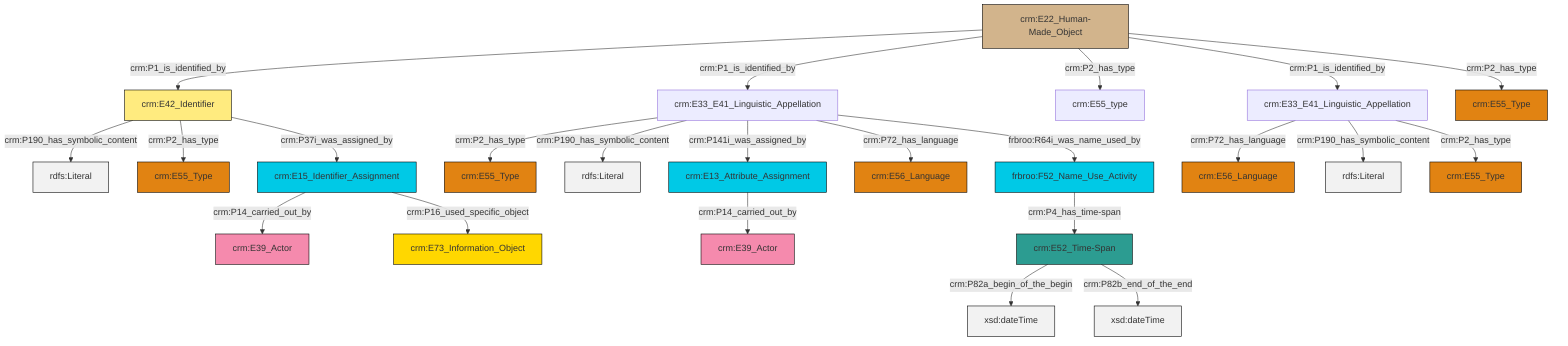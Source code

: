 graph TD
classDef Literal fill:#f2f2f2,stroke:#000000;
classDef CRM_Entity fill:#FFFFFF,stroke:#000000;
classDef Temporal_Entity fill:#00C9E6, stroke:#000000;
classDef Type fill:#E18312, stroke:#000000;
classDef Time-Span fill:#2C9C91, stroke:#000000;
classDef Appellation fill:#FFEB7F, stroke:#000000;
classDef Place fill:#008836, stroke:#000000;
classDef Persistent_Item fill:#B266B2, stroke:#000000;
classDef Conceptual_Object fill:#FFD700, stroke:#000000;
classDef Physical_Thing fill:#D2B48C, stroke:#000000;
classDef Actor fill:#f58aad, stroke:#000000;
classDef PC_Classes fill:#4ce600, stroke:#000000;
classDef Multi fill:#cccccc,stroke:#000000;

0["crm:E22_Human-Made_Object"]:::Physical_Thing -->|crm:P1_is_identified_by| 1["crm:E42_Identifier"]:::Appellation
0["crm:E22_Human-Made_Object"]:::Physical_Thing -->|crm:P1_is_identified_by| 2["crm:E33_E41_Linguistic_Appellation"]:::Default
3["frbroo:F52_Name_Use_Activity"]:::Temporal_Entity -->|crm:P4_has_time-span| 4["crm:E52_Time-Span"]:::Time-Span
1["crm:E42_Identifier"]:::Appellation -->|crm:P190_has_symbolic_content| 7[rdfs:Literal]:::Literal
2["crm:E33_E41_Linguistic_Appellation"]:::Default -->|crm:P2_has_type| 8["crm:E55_Type"]:::Type
1["crm:E42_Identifier"]:::Appellation -->|crm:P2_has_type| 19["crm:E55_Type"]:::Type
20["crm:E33_E41_Linguistic_Appellation"]:::Default -->|crm:P72_has_language| 15["crm:E56_Language"]:::Type
20["crm:E33_E41_Linguistic_Appellation"]:::Default -->|crm:P190_has_symbolic_content| 24[rdfs:Literal]:::Literal
4["crm:E52_Time-Span"]:::Time-Span -->|crm:P82a_begin_of_the_begin| 25[xsd:dateTime]:::Literal
2["crm:E33_E41_Linguistic_Appellation"]:::Default -->|crm:P190_has_symbolic_content| 26[rdfs:Literal]:::Literal
22["crm:E13_Attribute_Assignment"]:::Temporal_Entity -->|crm:P14_carried_out_by| 17["crm:E39_Actor"]:::Actor
0["crm:E22_Human-Made_Object"]:::Physical_Thing -->|crm:P2_has_type| 10["crm:E55_type"]:::Default
31["crm:E15_Identifier_Assignment"]:::Temporal_Entity -->|crm:P14_carried_out_by| 27["crm:E39_Actor"]:::Actor
4["crm:E52_Time-Span"]:::Time-Span -->|crm:P82b_end_of_the_end| 33[xsd:dateTime]:::Literal
2["crm:E33_E41_Linguistic_Appellation"]:::Default -->|crm:P141i_was_assigned_by| 22["crm:E13_Attribute_Assignment"]:::Temporal_Entity
20["crm:E33_E41_Linguistic_Appellation"]:::Default -->|crm:P2_has_type| 5["crm:E55_Type"]:::Type
31["crm:E15_Identifier_Assignment"]:::Temporal_Entity -->|crm:P16_used_specific_object| 34["crm:E73_Information_Object"]:::Conceptual_Object
1["crm:E42_Identifier"]:::Appellation -->|crm:P37i_was_assigned_by| 31["crm:E15_Identifier_Assignment"]:::Temporal_Entity
2["crm:E33_E41_Linguistic_Appellation"]:::Default -->|crm:P72_has_language| 12["crm:E56_Language"]:::Type
0["crm:E22_Human-Made_Object"]:::Physical_Thing -->|crm:P1_is_identified_by| 20["crm:E33_E41_Linguistic_Appellation"]:::Default
2["crm:E33_E41_Linguistic_Appellation"]:::Default -->|frbroo:R64i_was_name_used_by| 3["frbroo:F52_Name_Use_Activity"]:::Temporal_Entity
0["crm:E22_Human-Made_Object"]:::Physical_Thing -->|crm:P2_has_type| 36["crm:E55_Type"]:::Type
